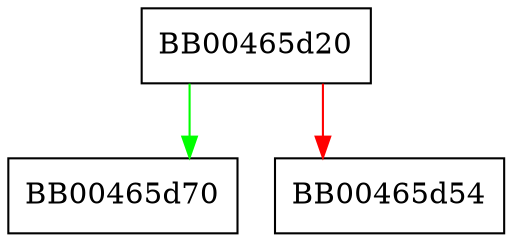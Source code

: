 digraph app_conf_try_number {
  node [shape="box"];
  graph [splines=ortho];
  BB00465d20 -> BB00465d70 [color="green"];
  BB00465d20 -> BB00465d54 [color="red"];
}